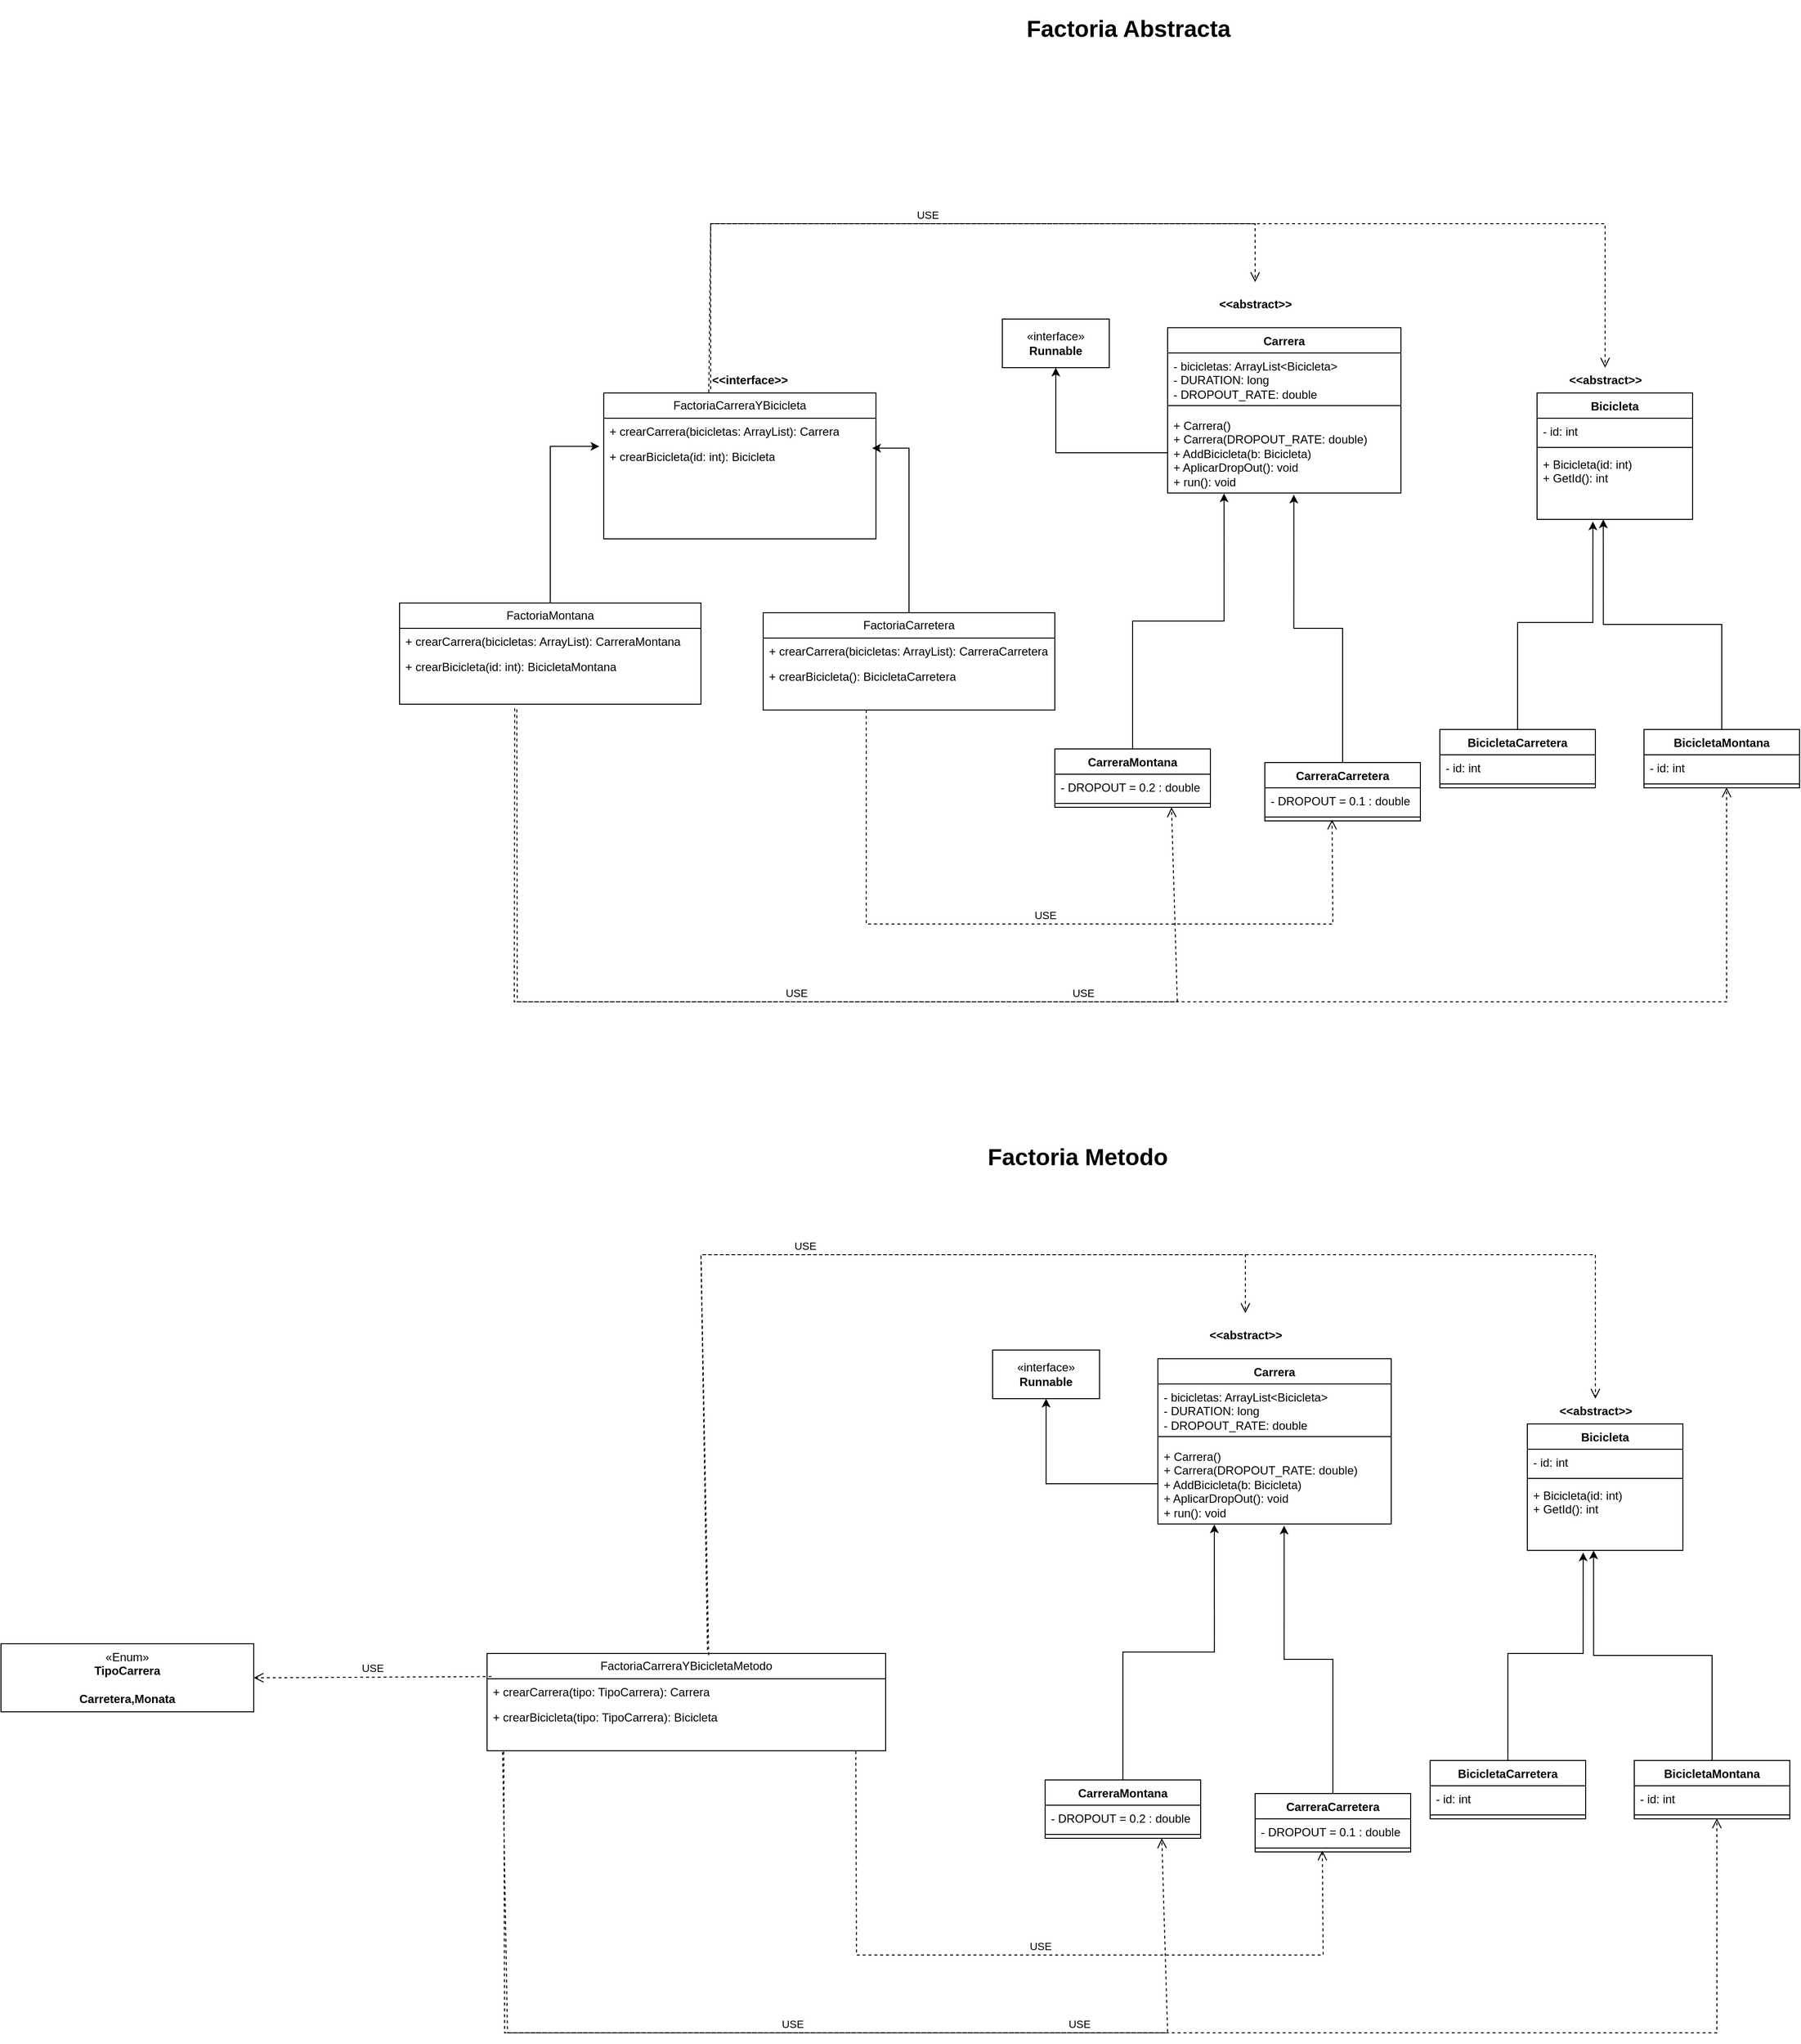 <mxfile version="23.1.5" type="device">
  <diagram id="C5RBs43oDa-KdzZeNtuy" name="Page-1">
    <mxGraphModel dx="6760" dy="3580" grid="1" gridSize="10" guides="1" tooltips="1" connect="1" arrows="1" fold="1" page="0" pageScale="1" pageWidth="827" pageHeight="1169" math="0" shadow="0">
      <root>
        <mxCell id="WIyWlLk6GJQsqaUBKTNV-0" />
        <mxCell id="WIyWlLk6GJQsqaUBKTNV-1" parent="WIyWlLk6GJQsqaUBKTNV-0" />
        <mxCell id="eIwMA6RZp4UQQGY7Jjtt-12" value="FactoriaMontana" style="swimlane;fontStyle=0;childLayout=stackLayout;horizontal=1;startSize=26;fillColor=none;horizontalStack=0;resizeParent=1;resizeParentMax=0;resizeLast=0;collapsible=1;marginBottom=0;whiteSpace=wrap;html=1;" parent="WIyWlLk6GJQsqaUBKTNV-1" vertex="1">
          <mxGeometry x="-600" y="510" width="310" height="104" as="geometry" />
        </mxCell>
        <mxCell id="eIwMA6RZp4UQQGY7Jjtt-13" value="+ crearCarrera(bicicletas: ArrayList): CarreraMontana" style="text;strokeColor=none;fillColor=none;align=left;verticalAlign=top;spacingLeft=4;spacingRight=4;overflow=hidden;rotatable=0;points=[[0,0.5],[1,0.5]];portConstraint=eastwest;whiteSpace=wrap;html=1;" parent="eIwMA6RZp4UQQGY7Jjtt-12" vertex="1">
          <mxGeometry y="26" width="310" height="26" as="geometry" />
        </mxCell>
        <mxCell id="eIwMA6RZp4UQQGY7Jjtt-14" value="+ crearBicicleta(id: int): BicicletaMontana" style="text;strokeColor=none;fillColor=none;align=left;verticalAlign=top;spacingLeft=4;spacingRight=4;overflow=hidden;rotatable=0;points=[[0,0.5],[1,0.5]];portConstraint=eastwest;whiteSpace=wrap;html=1;" parent="eIwMA6RZp4UQQGY7Jjtt-12" vertex="1">
          <mxGeometry y="52" width="310" height="52" as="geometry" />
        </mxCell>
        <mxCell id="eIwMA6RZp4UQQGY7Jjtt-15" value="FactoriaCarretera" style="swimlane;fontStyle=0;childLayout=stackLayout;horizontal=1;startSize=26;fillColor=none;horizontalStack=0;resizeParent=1;resizeParentMax=0;resizeLast=0;collapsible=1;marginBottom=0;whiteSpace=wrap;html=1;" parent="WIyWlLk6GJQsqaUBKTNV-1" vertex="1">
          <mxGeometry x="-226" y="520" width="300" height="100" as="geometry" />
        </mxCell>
        <mxCell id="eIwMA6RZp4UQQGY7Jjtt-16" value="+ crearCarrera(bicicletas: ArrayList): CarreraCarretera" style="text;strokeColor=none;fillColor=none;align=left;verticalAlign=top;spacingLeft=4;spacingRight=4;overflow=hidden;rotatable=0;points=[[0,0.5],[1,0.5]];portConstraint=eastwest;whiteSpace=wrap;html=1;" parent="eIwMA6RZp4UQQGY7Jjtt-15" vertex="1">
          <mxGeometry y="26" width="300" height="26" as="geometry" />
        </mxCell>
        <mxCell id="eIwMA6RZp4UQQGY7Jjtt-17" value="+ crearBicicleta(): BicicletaCarretera" style="text;strokeColor=none;fillColor=none;align=left;verticalAlign=top;spacingLeft=4;spacingRight=4;overflow=hidden;rotatable=0;points=[[0,0.5],[1,0.5]];portConstraint=eastwest;whiteSpace=wrap;html=1;" parent="eIwMA6RZp4UQQGY7Jjtt-15" vertex="1">
          <mxGeometry y="52" width="300" height="48" as="geometry" />
        </mxCell>
        <mxCell id="eIwMA6RZp4UQQGY7Jjtt-20" style="edgeStyle=orthogonalEdgeStyle;rounded=0;orthogonalLoop=1;jettySize=auto;html=1;entryX=-0.016;entryY=0.03;entryDx=0;entryDy=0;entryPerimeter=0;" parent="WIyWlLk6GJQsqaUBKTNV-1" source="eIwMA6RZp4UQQGY7Jjtt-12" target="eIwMA6RZp4UQQGY7Jjtt-2" edge="1">
          <mxGeometry relative="1" as="geometry" />
        </mxCell>
        <mxCell id="eIwMA6RZp4UQQGY7Jjtt-21" style="edgeStyle=orthogonalEdgeStyle;rounded=0;orthogonalLoop=1;jettySize=auto;html=1;entryX=0.986;entryY=0.049;entryDx=0;entryDy=0;entryPerimeter=0;" parent="WIyWlLk6GJQsqaUBKTNV-1" source="eIwMA6RZp4UQQGY7Jjtt-15" target="eIwMA6RZp4UQQGY7Jjtt-2" edge="1">
          <mxGeometry relative="1" as="geometry" />
        </mxCell>
        <mxCell id="eIwMA6RZp4UQQGY7Jjtt-30" style="edgeStyle=orthogonalEdgeStyle;rounded=0;orthogonalLoop=1;jettySize=auto;html=1;entryX=0.242;entryY=1.005;entryDx=0;entryDy=0;entryPerimeter=0;" parent="WIyWlLk6GJQsqaUBKTNV-1" source="eIwMA6RZp4UQQGY7Jjtt-22" target="eIwMA6RZp4UQQGY7Jjtt-7" edge="1">
          <mxGeometry relative="1" as="geometry" />
        </mxCell>
        <mxCell id="eIwMA6RZp4UQQGY7Jjtt-22" value="CarreraMontana" style="swimlane;fontStyle=1;align=center;verticalAlign=top;childLayout=stackLayout;horizontal=1;startSize=26;horizontalStack=0;resizeParent=1;resizeParentMax=0;resizeLast=0;collapsible=1;marginBottom=0;whiteSpace=wrap;html=1;" parent="WIyWlLk6GJQsqaUBKTNV-1" vertex="1">
          <mxGeometry x="74" y="660" width="160" height="60" as="geometry" />
        </mxCell>
        <mxCell id="eIwMA6RZp4UQQGY7Jjtt-23" value="- DROPOUT = 0.2 : double" style="text;strokeColor=none;fillColor=none;align=left;verticalAlign=top;spacingLeft=4;spacingRight=4;overflow=hidden;rotatable=0;points=[[0,0.5],[1,0.5]];portConstraint=eastwest;whiteSpace=wrap;html=1;" parent="eIwMA6RZp4UQQGY7Jjtt-22" vertex="1">
          <mxGeometry y="26" width="160" height="26" as="geometry" />
        </mxCell>
        <mxCell id="eIwMA6RZp4UQQGY7Jjtt-24" value="" style="line;strokeWidth=1;fillColor=none;align=left;verticalAlign=middle;spacingTop=-1;spacingLeft=3;spacingRight=3;rotatable=0;labelPosition=right;points=[];portConstraint=eastwest;strokeColor=inherit;" parent="eIwMA6RZp4UQQGY7Jjtt-22" vertex="1">
          <mxGeometry y="52" width="160" height="8" as="geometry" />
        </mxCell>
        <mxCell id="eIwMA6RZp4UQQGY7Jjtt-26" value="CarreraCarretera" style="swimlane;fontStyle=1;align=center;verticalAlign=top;childLayout=stackLayout;horizontal=1;startSize=26;horizontalStack=0;resizeParent=1;resizeParentMax=0;resizeLast=0;collapsible=1;marginBottom=0;whiteSpace=wrap;html=1;" parent="WIyWlLk6GJQsqaUBKTNV-1" vertex="1">
          <mxGeometry x="290" y="674" width="160" height="60" as="geometry" />
        </mxCell>
        <mxCell id="eIwMA6RZp4UQQGY7Jjtt-27" value="- DROPOUT = 0.1 : double" style="text;strokeColor=none;fillColor=none;align=left;verticalAlign=top;spacingLeft=4;spacingRight=4;overflow=hidden;rotatable=0;points=[[0,0.5],[1,0.5]];portConstraint=eastwest;whiteSpace=wrap;html=1;" parent="eIwMA6RZp4UQQGY7Jjtt-26" vertex="1">
          <mxGeometry y="26" width="160" height="26" as="geometry" />
        </mxCell>
        <mxCell id="eIwMA6RZp4UQQGY7Jjtt-28" value="" style="line;strokeWidth=1;fillColor=none;align=left;verticalAlign=middle;spacingTop=-1;spacingLeft=3;spacingRight=3;rotatable=0;labelPosition=right;points=[];portConstraint=eastwest;strokeColor=inherit;" parent="eIwMA6RZp4UQQGY7Jjtt-26" vertex="1">
          <mxGeometry y="52" width="160" height="8" as="geometry" />
        </mxCell>
        <mxCell id="eIwMA6RZp4UQQGY7Jjtt-31" style="edgeStyle=orthogonalEdgeStyle;rounded=0;orthogonalLoop=1;jettySize=auto;html=1;entryX=0.541;entryY=1.02;entryDx=0;entryDy=0;entryPerimeter=0;" parent="WIyWlLk6GJQsqaUBKTNV-1" source="eIwMA6RZp4UQQGY7Jjtt-26" target="eIwMA6RZp4UQQGY7Jjtt-7" edge="1">
          <mxGeometry relative="1" as="geometry">
            <mxPoint x="310" y="400" as="targetPoint" />
            <Array as="points">
              <mxPoint x="370" y="536" />
              <mxPoint x="320" y="536" />
            </Array>
          </mxGeometry>
        </mxCell>
        <mxCell id="eIwMA6RZp4UQQGY7Jjtt-41" style="edgeStyle=orthogonalEdgeStyle;rounded=0;orthogonalLoop=1;jettySize=auto;html=1;entryX=0.359;entryY=1.031;entryDx=0;entryDy=0;entryPerimeter=0;" parent="WIyWlLk6GJQsqaUBKTNV-1" source="eIwMA6RZp4UQQGY7Jjtt-32" target="eIwMA6RZp4UQQGY7Jjtt-11" edge="1">
          <mxGeometry relative="1" as="geometry">
            <Array as="points">
              <mxPoint x="550" y="530" />
              <mxPoint x="627" y="530" />
            </Array>
          </mxGeometry>
        </mxCell>
        <mxCell id="eIwMA6RZp4UQQGY7Jjtt-32" value="BicicletaCarretera" style="swimlane;fontStyle=1;align=center;verticalAlign=top;childLayout=stackLayout;horizontal=1;startSize=26;horizontalStack=0;resizeParent=1;resizeParentMax=0;resizeLast=0;collapsible=1;marginBottom=0;whiteSpace=wrap;html=1;" parent="WIyWlLk6GJQsqaUBKTNV-1" vertex="1">
          <mxGeometry x="470" y="640" width="160" height="60" as="geometry" />
        </mxCell>
        <mxCell id="eIwMA6RZp4UQQGY7Jjtt-33" value="- id: int" style="text;strokeColor=none;fillColor=none;align=left;verticalAlign=top;spacingLeft=4;spacingRight=4;overflow=hidden;rotatable=0;points=[[0,0.5],[1,0.5]];portConstraint=eastwest;whiteSpace=wrap;html=1;" parent="eIwMA6RZp4UQQGY7Jjtt-32" vertex="1">
          <mxGeometry y="26" width="160" height="26" as="geometry" />
        </mxCell>
        <mxCell id="eIwMA6RZp4UQQGY7Jjtt-34" value="" style="line;strokeWidth=1;fillColor=none;align=left;verticalAlign=middle;spacingTop=-1;spacingLeft=3;spacingRight=3;rotatable=0;labelPosition=right;points=[];portConstraint=eastwest;strokeColor=inherit;" parent="eIwMA6RZp4UQQGY7Jjtt-32" vertex="1">
          <mxGeometry y="52" width="160" height="8" as="geometry" />
        </mxCell>
        <mxCell id="eIwMA6RZp4UQQGY7Jjtt-40" style="edgeStyle=orthogonalEdgeStyle;rounded=0;orthogonalLoop=1;jettySize=auto;html=1;entryX=0.426;entryY=1;entryDx=0;entryDy=0;entryPerimeter=0;" parent="WIyWlLk6GJQsqaUBKTNV-1" source="eIwMA6RZp4UQQGY7Jjtt-36" target="eIwMA6RZp4UQQGY7Jjtt-11" edge="1">
          <mxGeometry relative="1" as="geometry" />
        </mxCell>
        <mxCell id="eIwMA6RZp4UQQGY7Jjtt-36" value="BicicletaMontana" style="swimlane;fontStyle=1;align=center;verticalAlign=top;childLayout=stackLayout;horizontal=1;startSize=26;horizontalStack=0;resizeParent=1;resizeParentMax=0;resizeLast=0;collapsible=1;marginBottom=0;whiteSpace=wrap;html=1;" parent="WIyWlLk6GJQsqaUBKTNV-1" vertex="1">
          <mxGeometry x="680" y="640" width="160" height="60" as="geometry" />
        </mxCell>
        <mxCell id="eIwMA6RZp4UQQGY7Jjtt-37" value="- id: int" style="text;strokeColor=none;fillColor=none;align=left;verticalAlign=top;spacingLeft=4;spacingRight=4;overflow=hidden;rotatable=0;points=[[0,0.5],[1,0.5]];portConstraint=eastwest;whiteSpace=wrap;html=1;" parent="eIwMA6RZp4UQQGY7Jjtt-36" vertex="1">
          <mxGeometry y="26" width="160" height="26" as="geometry" />
        </mxCell>
        <mxCell id="eIwMA6RZp4UQQGY7Jjtt-38" value="" style="line;strokeWidth=1;fillColor=none;align=left;verticalAlign=middle;spacingTop=-1;spacingLeft=3;spacingRight=3;rotatable=0;labelPosition=right;points=[];portConstraint=eastwest;strokeColor=inherit;" parent="eIwMA6RZp4UQQGY7Jjtt-36" vertex="1">
          <mxGeometry y="52" width="160" height="8" as="geometry" />
        </mxCell>
        <mxCell id="eIwMA6RZp4UQQGY7Jjtt-48" value="&lt;h1&gt;Factoria Abstracta&lt;/h1&gt;&lt;p&gt;&lt;br&gt;&lt;/p&gt;" style="text;html=1;spacing=5;spacingTop=-20;whiteSpace=wrap;overflow=hidden;rounded=0;" parent="WIyWlLk6GJQsqaUBKTNV-1" vertex="1">
          <mxGeometry x="40" y="-100" width="323" height="64" as="geometry" />
        </mxCell>
        <mxCell id="eIwMA6RZp4UQQGY7Jjtt-94" value="USE" style="html=1;verticalAlign=bottom;endArrow=open;dashed=1;endSize=8;curved=0;rounded=0;entryX=0.75;entryY=1;entryDx=0;entryDy=0;exitX=0.382;exitY=1.082;exitDx=0;exitDy=0;exitPerimeter=0;" parent="WIyWlLk6GJQsqaUBKTNV-1" source="eIwMA6RZp4UQQGY7Jjtt-14" target="eIwMA6RZp4UQQGY7Jjtt-22" edge="1">
          <mxGeometry relative="1" as="geometry">
            <mxPoint x="120" y="700" as="sourcePoint" />
            <mxPoint x="108.542" y="425" as="targetPoint" />
            <Array as="points">
              <mxPoint x="-482" y="920" />
              <mxPoint x="200" y="920" />
            </Array>
          </mxGeometry>
        </mxCell>
        <mxCell id="eIwMA6RZp4UQQGY7Jjtt-95" value="USE" style="html=1;verticalAlign=bottom;endArrow=open;dashed=1;endSize=8;curved=0;rounded=0;entryX=0.531;entryY=0.948;entryDx=0;entryDy=0;entryPerimeter=0;exitX=0.389;exitY=1.104;exitDx=0;exitDy=0;exitPerimeter=0;" parent="WIyWlLk6GJQsqaUBKTNV-1" source="eIwMA6RZp4UQQGY7Jjtt-14" target="eIwMA6RZp4UQQGY7Jjtt-38" edge="1">
          <mxGeometry relative="1" as="geometry">
            <mxPoint x="130" y="710" as="sourcePoint" />
            <mxPoint x="553.2" y="428.65" as="targetPoint" />
            <Array as="points">
              <mxPoint x="-479" y="920" />
              <mxPoint x="765" y="920" />
            </Array>
          </mxGeometry>
        </mxCell>
        <mxCell id="eIwMA6RZp4UQQGY7Jjtt-96" value="USE" style="html=1;verticalAlign=bottom;endArrow=open;dashed=1;endSize=8;curved=0;rounded=0;entryX=0.432;entryY=0.823;entryDx=0;entryDy=0;entryPerimeter=0;" parent="WIyWlLk6GJQsqaUBKTNV-1" target="eIwMA6RZp4UQQGY7Jjtt-28" edge="1">
          <mxGeometry relative="1" as="geometry">
            <mxPoint x="-120" y="620" as="sourcePoint" />
            <mxPoint x="291.68" y="426.076" as="targetPoint" />
            <Array as="points">
              <mxPoint x="-120" y="840" />
              <mxPoint x="360" y="840" />
            </Array>
          </mxGeometry>
        </mxCell>
        <mxCell id="eIwMA6RZp4UQQGY7Jjtt-98" value="USE" style="html=1;verticalAlign=bottom;endArrow=open;dashed=1;endSize=8;curved=0;rounded=0;exitX=0.386;exitY=-0.004;exitDx=0;exitDy=0;exitPerimeter=0;" parent="WIyWlLk6GJQsqaUBKTNV-1" source="eIwMA6RZp4UQQGY7Jjtt-0" target="eIwMA6RZp4UQQGY7Jjtt-45" edge="1">
          <mxGeometry relative="1" as="geometry">
            <mxPoint x="160" y="740" as="sourcePoint" />
            <mxPoint x="149" y="465" as="targetPoint" />
            <Array as="points">
              <mxPoint x="-280" y="120" />
              <mxPoint x="280" y="120" />
            </Array>
          </mxGeometry>
        </mxCell>
        <mxCell id="eIwMA6RZp4UQQGY7Jjtt-99" value="" style="html=1;verticalAlign=bottom;endArrow=open;dashed=1;endSize=8;curved=0;rounded=0;" parent="WIyWlLk6GJQsqaUBKTNV-1" target="eIwMA6RZp4UQQGY7Jjtt-44" edge="1">
          <mxGeometry relative="1" as="geometry">
            <mxPoint x="-280" y="290" as="sourcePoint" />
            <mxPoint x="-282.6" y="-31.79" as="targetPoint" />
            <Array as="points">
              <mxPoint x="-280" y="120" />
              <mxPoint x="640" y="120" />
            </Array>
          </mxGeometry>
        </mxCell>
        <mxCell id="0l2OsiBIS8iNwILE67JL-0" value="" style="group" parent="WIyWlLk6GJQsqaUBKTNV-1" vertex="1" connectable="0">
          <mxGeometry x="570" y="268" width="160" height="156" as="geometry" />
        </mxCell>
        <mxCell id="eIwMA6RZp4UQQGY7Jjtt-8" value="Bicicleta&lt;div&gt;&lt;br/&gt;&lt;/div&gt;" style="swimlane;fontStyle=1;align=center;verticalAlign=top;childLayout=stackLayout;horizontal=1;startSize=26;horizontalStack=0;resizeParent=1;resizeParentMax=0;resizeLast=0;collapsible=1;marginBottom=0;whiteSpace=wrap;html=1;" parent="0l2OsiBIS8iNwILE67JL-0" vertex="1">
          <mxGeometry y="26" width="160" height="130" as="geometry" />
        </mxCell>
        <mxCell id="eIwMA6RZp4UQQGY7Jjtt-9" value="- id: int" style="text;strokeColor=none;fillColor=none;align=left;verticalAlign=top;spacingLeft=4;spacingRight=4;overflow=hidden;rotatable=0;points=[[0,0.5],[1,0.5]];portConstraint=eastwest;whiteSpace=wrap;html=1;" parent="eIwMA6RZp4UQQGY7Jjtt-8" vertex="1">
          <mxGeometry y="26" width="160" height="26" as="geometry" />
        </mxCell>
        <mxCell id="eIwMA6RZp4UQQGY7Jjtt-10" value="" style="line;strokeWidth=1;fillColor=none;align=left;verticalAlign=middle;spacingTop=-1;spacingLeft=3;spacingRight=3;rotatable=0;labelPosition=right;points=[];portConstraint=eastwest;strokeColor=inherit;" parent="eIwMA6RZp4UQQGY7Jjtt-8" vertex="1">
          <mxGeometry y="52" width="160" height="8" as="geometry" />
        </mxCell>
        <mxCell id="eIwMA6RZp4UQQGY7Jjtt-11" value="+ Bicicleta(id: int)&lt;br&gt;+ GetId(): int" style="text;strokeColor=none;fillColor=none;align=left;verticalAlign=top;spacingLeft=4;spacingRight=4;overflow=hidden;rotatable=0;points=[[0,0.5],[1,0.5]];portConstraint=eastwest;whiteSpace=wrap;html=1;" parent="eIwMA6RZp4UQQGY7Jjtt-8" vertex="1">
          <mxGeometry y="60" width="160" height="70" as="geometry" />
        </mxCell>
        <mxCell id="eIwMA6RZp4UQQGY7Jjtt-44" value="&amp;lt;&amp;lt;abstract&amp;gt;&amp;gt;" style="text;align=center;fontStyle=1;verticalAlign=middle;spacingLeft=3;spacingRight=3;strokeColor=none;rotatable=0;points=[[0,0.5],[1,0.5]];portConstraint=eastwest;html=1;" parent="0l2OsiBIS8iNwILE67JL-0" vertex="1">
          <mxGeometry x="30" width="80" height="26" as="geometry" />
        </mxCell>
        <mxCell id="0l2OsiBIS8iNwILE67JL-1" value="" style="group" parent="WIyWlLk6GJQsqaUBKTNV-1" vertex="1" connectable="0">
          <mxGeometry x="190" y="180" width="240" height="216.893" as="geometry" />
        </mxCell>
        <mxCell id="eIwMA6RZp4UQQGY7Jjtt-4" value="Carrera&lt;div&gt;&lt;br/&gt;&lt;/div&gt;" style="swimlane;fontStyle=1;align=center;verticalAlign=top;childLayout=stackLayout;horizontal=1;startSize=26;horizontalStack=0;resizeParent=1;resizeParentMax=0;resizeLast=0;collapsible=1;marginBottom=0;whiteSpace=wrap;html=1;" parent="0l2OsiBIS8iNwILE67JL-1" vertex="1">
          <mxGeometry y="46.893" width="240" height="170.001" as="geometry" />
        </mxCell>
        <mxCell id="eIwMA6RZp4UQQGY7Jjtt-5" value="- bicicletas: ArrayList&amp;lt;Bicicleta&amp;gt;&lt;br&gt;- DURATION: long&lt;br&gt;- DROPOUT_RATE: double" style="text;strokeColor=none;fillColor=none;align=left;verticalAlign=top;spacingLeft=4;spacingRight=4;overflow=hidden;rotatable=0;points=[[0,0.5],[1,0.5]];portConstraint=eastwest;whiteSpace=wrap;html=1;" parent="eIwMA6RZp4UQQGY7Jjtt-4" vertex="1">
          <mxGeometry y="26" width="240" height="46.893" as="geometry" />
        </mxCell>
        <mxCell id="eIwMA6RZp4UQQGY7Jjtt-6" value="" style="line;strokeWidth=1;fillColor=none;align=left;verticalAlign=middle;spacingTop=-1;spacingLeft=3;spacingRight=3;rotatable=0;labelPosition=right;points=[];portConstraint=eastwest;strokeColor=inherit;" parent="eIwMA6RZp4UQQGY7Jjtt-4" vertex="1">
          <mxGeometry y="72.893" width="240" height="14.429" as="geometry" />
        </mxCell>
        <mxCell id="eIwMA6RZp4UQQGY7Jjtt-7" value="+ Carrera()&lt;br&gt;+ Carrera(DROPOUT_RATE: double)&lt;br&gt;+ AddBicicleta(b: Bicicleta)&lt;br&gt;+ AplicarDropOut(): void&lt;br&gt;+ run(): void" style="text;strokeColor=none;fillColor=none;align=left;verticalAlign=top;spacingLeft=4;spacingRight=4;overflow=hidden;rotatable=0;points=[[0,0.5],[1,0.5]];portConstraint=eastwest;whiteSpace=wrap;html=1;" parent="eIwMA6RZp4UQQGY7Jjtt-4" vertex="1">
          <mxGeometry y="87.321" width="240" height="82.68" as="geometry" />
        </mxCell>
        <mxCell id="eIwMA6RZp4UQQGY7Jjtt-45" value="&amp;lt;&amp;lt;abstract&amp;gt;&amp;gt;" style="text;align=center;fontStyle=1;verticalAlign=middle;spacingLeft=3;spacingRight=3;strokeColor=none;rotatable=0;points=[[0,0.5],[1,0.5]];portConstraint=eastwest;html=1;" parent="0l2OsiBIS8iNwILE67JL-1" vertex="1">
          <mxGeometry x="50" width="80" height="46.893" as="geometry" />
        </mxCell>
        <mxCell id="0l2OsiBIS8iNwILE67JL-5" value="" style="group" parent="WIyWlLk6GJQsqaUBKTNV-1" vertex="1" connectable="0">
          <mxGeometry x="-390" y="268" width="280" height="176" as="geometry" />
        </mxCell>
        <mxCell id="eIwMA6RZp4UQQGY7Jjtt-0" value="FactoriaCarreraYBicicleta" style="swimlane;fontStyle=0;childLayout=stackLayout;horizontal=1;startSize=26;fillColor=none;horizontalStack=0;resizeParent=1;resizeParentMax=0;resizeLast=0;collapsible=1;marginBottom=0;whiteSpace=wrap;html=1;" parent="0l2OsiBIS8iNwILE67JL-5" vertex="1">
          <mxGeometry y="26" width="280" height="150" as="geometry" />
        </mxCell>
        <mxCell id="eIwMA6RZp4UQQGY7Jjtt-1" value="+ crearCarrera(bicicletas: ArrayList): Carrera" style="text;strokeColor=none;fillColor=none;align=left;verticalAlign=top;spacingLeft=4;spacingRight=4;overflow=hidden;rotatable=0;points=[[0,0.5],[1,0.5]];portConstraint=eastwest;whiteSpace=wrap;html=1;" parent="eIwMA6RZp4UQQGY7Jjtt-0" vertex="1">
          <mxGeometry y="26" width="280" height="26" as="geometry" />
        </mxCell>
        <mxCell id="eIwMA6RZp4UQQGY7Jjtt-2" value="+ crearBicicleta(id: int): Bicicleta" style="text;strokeColor=none;fillColor=none;align=left;verticalAlign=top;spacingLeft=4;spacingRight=4;overflow=hidden;rotatable=0;points=[[0,0.5],[1,0.5]];portConstraint=eastwest;whiteSpace=wrap;html=1;" parent="eIwMA6RZp4UQQGY7Jjtt-0" vertex="1">
          <mxGeometry y="52" width="280" height="98" as="geometry" />
        </mxCell>
        <mxCell id="eIwMA6RZp4UQQGY7Jjtt-43" value="&amp;lt;&amp;lt;interface&amp;gt;&amp;gt;" style="text;align=center;fontStyle=1;verticalAlign=middle;spacingLeft=3;spacingRight=3;strokeColor=none;rotatable=0;points=[[0,0.5],[1,0.5]];portConstraint=eastwest;html=1;" parent="0l2OsiBIS8iNwILE67JL-5" vertex="1">
          <mxGeometry x="110" width="80" height="26" as="geometry" />
        </mxCell>
        <mxCell id="wpiF3TQTFRXff5wl5B6B-1" value="«interface»&lt;br&gt;&lt;b&gt;Runnable&lt;/b&gt;" style="html=1;whiteSpace=wrap;" parent="WIyWlLk6GJQsqaUBKTNV-1" vertex="1">
          <mxGeometry x="20" y="218" width="110" height="50" as="geometry" />
        </mxCell>
        <mxCell id="wpiF3TQTFRXff5wl5B6B-2" style="edgeStyle=orthogonalEdgeStyle;rounded=0;orthogonalLoop=1;jettySize=auto;html=1;entryX=0.5;entryY=1;entryDx=0;entryDy=0;" parent="WIyWlLk6GJQsqaUBKTNV-1" source="eIwMA6RZp4UQQGY7Jjtt-7" target="wpiF3TQTFRXff5wl5B6B-1" edge="1">
          <mxGeometry relative="1" as="geometry" />
        </mxCell>
        <mxCell id="wpiF3TQTFRXff5wl5B6B-11" style="edgeStyle=orthogonalEdgeStyle;rounded=0;orthogonalLoop=1;jettySize=auto;html=1;entryX=0.242;entryY=1.005;entryDx=0;entryDy=0;entryPerimeter=0;" parent="WIyWlLk6GJQsqaUBKTNV-1" source="wpiF3TQTFRXff5wl5B6B-12" target="wpiF3TQTFRXff5wl5B6B-42" edge="1">
          <mxGeometry relative="1" as="geometry" />
        </mxCell>
        <mxCell id="wpiF3TQTFRXff5wl5B6B-12" value="CarreraMontana" style="swimlane;fontStyle=1;align=center;verticalAlign=top;childLayout=stackLayout;horizontal=1;startSize=26;horizontalStack=0;resizeParent=1;resizeParentMax=0;resizeLast=0;collapsible=1;marginBottom=0;whiteSpace=wrap;html=1;" parent="WIyWlLk6GJQsqaUBKTNV-1" vertex="1">
          <mxGeometry x="64" y="1720" width="160" height="60" as="geometry" />
        </mxCell>
        <mxCell id="wpiF3TQTFRXff5wl5B6B-13" value="- DROPOUT = 0.2 : double" style="text;strokeColor=none;fillColor=none;align=left;verticalAlign=top;spacingLeft=4;spacingRight=4;overflow=hidden;rotatable=0;points=[[0,0.5],[1,0.5]];portConstraint=eastwest;whiteSpace=wrap;html=1;" parent="wpiF3TQTFRXff5wl5B6B-12" vertex="1">
          <mxGeometry y="26" width="160" height="26" as="geometry" />
        </mxCell>
        <mxCell id="wpiF3TQTFRXff5wl5B6B-14" value="" style="line;strokeWidth=1;fillColor=none;align=left;verticalAlign=middle;spacingTop=-1;spacingLeft=3;spacingRight=3;rotatable=0;labelPosition=right;points=[];portConstraint=eastwest;strokeColor=inherit;" parent="wpiF3TQTFRXff5wl5B6B-12" vertex="1">
          <mxGeometry y="52" width="160" height="8" as="geometry" />
        </mxCell>
        <mxCell id="wpiF3TQTFRXff5wl5B6B-15" value="CarreraCarretera" style="swimlane;fontStyle=1;align=center;verticalAlign=top;childLayout=stackLayout;horizontal=1;startSize=26;horizontalStack=0;resizeParent=1;resizeParentMax=0;resizeLast=0;collapsible=1;marginBottom=0;whiteSpace=wrap;html=1;" parent="WIyWlLk6GJQsqaUBKTNV-1" vertex="1">
          <mxGeometry x="280" y="1734" width="160" height="60" as="geometry" />
        </mxCell>
        <mxCell id="wpiF3TQTFRXff5wl5B6B-16" value="- DROPOUT = 0.1 : double" style="text;strokeColor=none;fillColor=none;align=left;verticalAlign=top;spacingLeft=4;spacingRight=4;overflow=hidden;rotatable=0;points=[[0,0.5],[1,0.5]];portConstraint=eastwest;whiteSpace=wrap;html=1;" parent="wpiF3TQTFRXff5wl5B6B-15" vertex="1">
          <mxGeometry y="26" width="160" height="26" as="geometry" />
        </mxCell>
        <mxCell id="wpiF3TQTFRXff5wl5B6B-17" value="" style="line;strokeWidth=1;fillColor=none;align=left;verticalAlign=middle;spacingTop=-1;spacingLeft=3;spacingRight=3;rotatable=0;labelPosition=right;points=[];portConstraint=eastwest;strokeColor=inherit;" parent="wpiF3TQTFRXff5wl5B6B-15" vertex="1">
          <mxGeometry y="52" width="160" height="8" as="geometry" />
        </mxCell>
        <mxCell id="wpiF3TQTFRXff5wl5B6B-18" style="edgeStyle=orthogonalEdgeStyle;rounded=0;orthogonalLoop=1;jettySize=auto;html=1;entryX=0.541;entryY=1.02;entryDx=0;entryDy=0;entryPerimeter=0;" parent="WIyWlLk6GJQsqaUBKTNV-1" source="wpiF3TQTFRXff5wl5B6B-15" target="wpiF3TQTFRXff5wl5B6B-42" edge="1">
          <mxGeometry relative="1" as="geometry">
            <mxPoint x="300" y="1460" as="targetPoint" />
            <Array as="points">
              <mxPoint x="360" y="1596" />
              <mxPoint x="310" y="1596" />
            </Array>
          </mxGeometry>
        </mxCell>
        <mxCell id="wpiF3TQTFRXff5wl5B6B-19" style="edgeStyle=orthogonalEdgeStyle;rounded=0;orthogonalLoop=1;jettySize=auto;html=1;entryX=0.359;entryY=1.031;entryDx=0;entryDy=0;entryPerimeter=0;" parent="WIyWlLk6GJQsqaUBKTNV-1" source="wpiF3TQTFRXff5wl5B6B-20" target="wpiF3TQTFRXff5wl5B6B-36" edge="1">
          <mxGeometry relative="1" as="geometry">
            <Array as="points">
              <mxPoint x="540" y="1590" />
              <mxPoint x="617" y="1590" />
            </Array>
          </mxGeometry>
        </mxCell>
        <mxCell id="wpiF3TQTFRXff5wl5B6B-20" value="BicicletaCarretera" style="swimlane;fontStyle=1;align=center;verticalAlign=top;childLayout=stackLayout;horizontal=1;startSize=26;horizontalStack=0;resizeParent=1;resizeParentMax=0;resizeLast=0;collapsible=1;marginBottom=0;whiteSpace=wrap;html=1;" parent="WIyWlLk6GJQsqaUBKTNV-1" vertex="1">
          <mxGeometry x="460" y="1700" width="160" height="60" as="geometry" />
        </mxCell>
        <mxCell id="wpiF3TQTFRXff5wl5B6B-21" value="- id: int" style="text;strokeColor=none;fillColor=none;align=left;verticalAlign=top;spacingLeft=4;spacingRight=4;overflow=hidden;rotatable=0;points=[[0,0.5],[1,0.5]];portConstraint=eastwest;whiteSpace=wrap;html=1;" parent="wpiF3TQTFRXff5wl5B6B-20" vertex="1">
          <mxGeometry y="26" width="160" height="26" as="geometry" />
        </mxCell>
        <mxCell id="wpiF3TQTFRXff5wl5B6B-22" value="" style="line;strokeWidth=1;fillColor=none;align=left;verticalAlign=middle;spacingTop=-1;spacingLeft=3;spacingRight=3;rotatable=0;labelPosition=right;points=[];portConstraint=eastwest;strokeColor=inherit;" parent="wpiF3TQTFRXff5wl5B6B-20" vertex="1">
          <mxGeometry y="52" width="160" height="8" as="geometry" />
        </mxCell>
        <mxCell id="wpiF3TQTFRXff5wl5B6B-23" style="edgeStyle=orthogonalEdgeStyle;rounded=0;orthogonalLoop=1;jettySize=auto;html=1;entryX=0.426;entryY=1;entryDx=0;entryDy=0;entryPerimeter=0;" parent="WIyWlLk6GJQsqaUBKTNV-1" source="wpiF3TQTFRXff5wl5B6B-24" target="wpiF3TQTFRXff5wl5B6B-36" edge="1">
          <mxGeometry relative="1" as="geometry" />
        </mxCell>
        <mxCell id="wpiF3TQTFRXff5wl5B6B-24" value="BicicletaMontana" style="swimlane;fontStyle=1;align=center;verticalAlign=top;childLayout=stackLayout;horizontal=1;startSize=26;horizontalStack=0;resizeParent=1;resizeParentMax=0;resizeLast=0;collapsible=1;marginBottom=0;whiteSpace=wrap;html=1;" parent="WIyWlLk6GJQsqaUBKTNV-1" vertex="1">
          <mxGeometry x="670" y="1700" width="160" height="60" as="geometry" />
        </mxCell>
        <mxCell id="wpiF3TQTFRXff5wl5B6B-25" value="- id: int" style="text;strokeColor=none;fillColor=none;align=left;verticalAlign=top;spacingLeft=4;spacingRight=4;overflow=hidden;rotatable=0;points=[[0,0.5],[1,0.5]];portConstraint=eastwest;whiteSpace=wrap;html=1;" parent="wpiF3TQTFRXff5wl5B6B-24" vertex="1">
          <mxGeometry y="26" width="160" height="26" as="geometry" />
        </mxCell>
        <mxCell id="wpiF3TQTFRXff5wl5B6B-26" value="" style="line;strokeWidth=1;fillColor=none;align=left;verticalAlign=middle;spacingTop=-1;spacingLeft=3;spacingRight=3;rotatable=0;labelPosition=right;points=[];portConstraint=eastwest;strokeColor=inherit;" parent="wpiF3TQTFRXff5wl5B6B-24" vertex="1">
          <mxGeometry y="52" width="160" height="8" as="geometry" />
        </mxCell>
        <mxCell id="wpiF3TQTFRXff5wl5B6B-27" value="USE" style="html=1;verticalAlign=bottom;endArrow=open;dashed=1;endSize=8;curved=0;rounded=0;entryX=0.75;entryY=1;entryDx=0;entryDy=0;exitX=0.042;exitY=1.019;exitDx=0;exitDy=0;exitPerimeter=0;" parent="WIyWlLk6GJQsqaUBKTNV-1" source="wpiF3TQTFRXff5wl5B6B-57" target="wpiF3TQTFRXff5wl5B6B-12" edge="1">
          <mxGeometry relative="1" as="geometry">
            <mxPoint x="-491.58" y="1678.264" as="sourcePoint" />
            <mxPoint x="98.542" y="1485" as="targetPoint" />
            <Array as="points">
              <mxPoint x="-492" y="1980" />
              <mxPoint x="190" y="1980" />
            </Array>
          </mxGeometry>
        </mxCell>
        <mxCell id="wpiF3TQTFRXff5wl5B6B-28" value="USE" style="html=1;verticalAlign=bottom;endArrow=open;dashed=1;endSize=8;curved=0;rounded=0;entryX=0.531;entryY=0.948;entryDx=0;entryDy=0;entryPerimeter=0;exitX=0.039;exitY=1.028;exitDx=0;exitDy=0;exitPerimeter=0;" parent="WIyWlLk6GJQsqaUBKTNV-1" source="wpiF3TQTFRXff5wl5B6B-57" target="wpiF3TQTFRXff5wl5B6B-26" edge="1">
          <mxGeometry relative="1" as="geometry">
            <mxPoint x="-489.41" y="1679.408" as="sourcePoint" />
            <mxPoint x="543.2" y="1488.65" as="targetPoint" />
            <Array as="points">
              <mxPoint x="-489" y="1980" />
              <mxPoint x="755" y="1980" />
            </Array>
          </mxGeometry>
        </mxCell>
        <mxCell id="wpiF3TQTFRXff5wl5B6B-29" value="USE" style="html=1;verticalAlign=bottom;endArrow=open;dashed=1;endSize=8;curved=0;rounded=0;entryX=0.432;entryY=0.823;entryDx=0;entryDy=0;entryPerimeter=0;exitX=0.925;exitY=1.007;exitDx=0;exitDy=0;exitPerimeter=0;" parent="WIyWlLk6GJQsqaUBKTNV-1" source="wpiF3TQTFRXff5wl5B6B-57" target="wpiF3TQTFRXff5wl5B6B-17" edge="1">
          <mxGeometry relative="1" as="geometry">
            <mxPoint x="-130" y="1680" as="sourcePoint" />
            <mxPoint x="281.68" y="1486.076" as="targetPoint" />
            <Array as="points">
              <mxPoint x="-130" y="1900" />
              <mxPoint x="350" y="1900" />
            </Array>
          </mxGeometry>
        </mxCell>
        <mxCell id="wpiF3TQTFRXff5wl5B6B-30" value="USE" style="html=1;verticalAlign=bottom;endArrow=open;dashed=1;endSize=8;curved=0;rounded=0;exitX=0.553;exitY=-0.035;exitDx=0;exitDy=0;exitPerimeter=0;" parent="WIyWlLk6GJQsqaUBKTNV-1" source="wpiF3TQTFRXff5wl5B6B-55" target="wpiF3TQTFRXff5wl5B6B-43" edge="1">
          <mxGeometry relative="1" as="geometry">
            <mxPoint x="-291.92" y="1353.4" as="sourcePoint" />
            <mxPoint x="139" y="1525" as="targetPoint" />
            <Array as="points">
              <mxPoint x="-290" y="1180" />
              <mxPoint x="270" y="1180" />
            </Array>
          </mxGeometry>
        </mxCell>
        <mxCell id="wpiF3TQTFRXff5wl5B6B-31" value="" style="html=1;verticalAlign=bottom;endArrow=open;dashed=1;endSize=8;curved=0;rounded=0;exitX=0.556;exitY=0.017;exitDx=0;exitDy=0;exitPerimeter=0;" parent="WIyWlLk6GJQsqaUBKTNV-1" source="wpiF3TQTFRXff5wl5B6B-55" target="wpiF3TQTFRXff5wl5B6B-37" edge="1">
          <mxGeometry relative="1" as="geometry">
            <mxPoint x="-290" y="1350" as="sourcePoint" />
            <mxPoint x="-292.6" y="1028.21" as="targetPoint" />
            <Array as="points">
              <mxPoint x="-290" y="1180" />
              <mxPoint x="630" y="1180" />
            </Array>
          </mxGeometry>
        </mxCell>
        <mxCell id="wpiF3TQTFRXff5wl5B6B-32" value="" style="group" parent="WIyWlLk6GJQsqaUBKTNV-1" vertex="1" connectable="0">
          <mxGeometry x="560" y="1328" width="160" height="156" as="geometry" />
        </mxCell>
        <mxCell id="wpiF3TQTFRXff5wl5B6B-33" value="Bicicleta&lt;div&gt;&lt;br/&gt;&lt;/div&gt;" style="swimlane;fontStyle=1;align=center;verticalAlign=top;childLayout=stackLayout;horizontal=1;startSize=26;horizontalStack=0;resizeParent=1;resizeParentMax=0;resizeLast=0;collapsible=1;marginBottom=0;whiteSpace=wrap;html=1;" parent="wpiF3TQTFRXff5wl5B6B-32" vertex="1">
          <mxGeometry y="26" width="160" height="130" as="geometry" />
        </mxCell>
        <mxCell id="wpiF3TQTFRXff5wl5B6B-34" value="- id: int" style="text;strokeColor=none;fillColor=none;align=left;verticalAlign=top;spacingLeft=4;spacingRight=4;overflow=hidden;rotatable=0;points=[[0,0.5],[1,0.5]];portConstraint=eastwest;whiteSpace=wrap;html=1;" parent="wpiF3TQTFRXff5wl5B6B-33" vertex="1">
          <mxGeometry y="26" width="160" height="26" as="geometry" />
        </mxCell>
        <mxCell id="wpiF3TQTFRXff5wl5B6B-35" value="" style="line;strokeWidth=1;fillColor=none;align=left;verticalAlign=middle;spacingTop=-1;spacingLeft=3;spacingRight=3;rotatable=0;labelPosition=right;points=[];portConstraint=eastwest;strokeColor=inherit;" parent="wpiF3TQTFRXff5wl5B6B-33" vertex="1">
          <mxGeometry y="52" width="160" height="8" as="geometry" />
        </mxCell>
        <mxCell id="wpiF3TQTFRXff5wl5B6B-36" value="+ Bicicleta(id: int)&lt;br&gt;+ GetId(): int" style="text;strokeColor=none;fillColor=none;align=left;verticalAlign=top;spacingLeft=4;spacingRight=4;overflow=hidden;rotatable=0;points=[[0,0.5],[1,0.5]];portConstraint=eastwest;whiteSpace=wrap;html=1;" parent="wpiF3TQTFRXff5wl5B6B-33" vertex="1">
          <mxGeometry y="60" width="160" height="70" as="geometry" />
        </mxCell>
        <mxCell id="wpiF3TQTFRXff5wl5B6B-37" value="&amp;lt;&amp;lt;abstract&amp;gt;&amp;gt;" style="text;align=center;fontStyle=1;verticalAlign=middle;spacingLeft=3;spacingRight=3;strokeColor=none;rotatable=0;points=[[0,0.5],[1,0.5]];portConstraint=eastwest;html=1;" parent="wpiF3TQTFRXff5wl5B6B-32" vertex="1">
          <mxGeometry x="30" width="80" height="26" as="geometry" />
        </mxCell>
        <mxCell id="wpiF3TQTFRXff5wl5B6B-38" value="" style="group" parent="WIyWlLk6GJQsqaUBKTNV-1" vertex="1" connectable="0">
          <mxGeometry x="180" y="1240" width="240" height="216.893" as="geometry" />
        </mxCell>
        <mxCell id="wpiF3TQTFRXff5wl5B6B-39" value="Carrera&lt;div&gt;&lt;br/&gt;&lt;/div&gt;" style="swimlane;fontStyle=1;align=center;verticalAlign=top;childLayout=stackLayout;horizontal=1;startSize=26;horizontalStack=0;resizeParent=1;resizeParentMax=0;resizeLast=0;collapsible=1;marginBottom=0;whiteSpace=wrap;html=1;" parent="wpiF3TQTFRXff5wl5B6B-38" vertex="1">
          <mxGeometry y="46.893" width="240" height="170.001" as="geometry" />
        </mxCell>
        <mxCell id="wpiF3TQTFRXff5wl5B6B-40" value="- bicicletas: ArrayList&amp;lt;Bicicleta&amp;gt;&lt;br&gt;- DURATION: long&lt;br&gt;- DROPOUT_RATE: double" style="text;strokeColor=none;fillColor=none;align=left;verticalAlign=top;spacingLeft=4;spacingRight=4;overflow=hidden;rotatable=0;points=[[0,0.5],[1,0.5]];portConstraint=eastwest;whiteSpace=wrap;html=1;" parent="wpiF3TQTFRXff5wl5B6B-39" vertex="1">
          <mxGeometry y="26" width="240" height="46.893" as="geometry" />
        </mxCell>
        <mxCell id="wpiF3TQTFRXff5wl5B6B-41" value="" style="line;strokeWidth=1;fillColor=none;align=left;verticalAlign=middle;spacingTop=-1;spacingLeft=3;spacingRight=3;rotatable=0;labelPosition=right;points=[];portConstraint=eastwest;strokeColor=inherit;" parent="wpiF3TQTFRXff5wl5B6B-39" vertex="1">
          <mxGeometry y="72.893" width="240" height="14.429" as="geometry" />
        </mxCell>
        <mxCell id="wpiF3TQTFRXff5wl5B6B-42" value="+ Carrera()&lt;br&gt;+ Carrera(DROPOUT_RATE: double)&lt;br&gt;+ AddBicicleta(b: Bicicleta)&lt;br&gt;+ AplicarDropOut(): void&lt;br&gt;+ run(): void" style="text;strokeColor=none;fillColor=none;align=left;verticalAlign=top;spacingLeft=4;spacingRight=4;overflow=hidden;rotatable=0;points=[[0,0.5],[1,0.5]];portConstraint=eastwest;whiteSpace=wrap;html=1;" parent="wpiF3TQTFRXff5wl5B6B-39" vertex="1">
          <mxGeometry y="87.321" width="240" height="82.68" as="geometry" />
        </mxCell>
        <mxCell id="wpiF3TQTFRXff5wl5B6B-43" value="&amp;lt;&amp;lt;abstract&amp;gt;&amp;gt;" style="text;align=center;fontStyle=1;verticalAlign=middle;spacingLeft=3;spacingRight=3;strokeColor=none;rotatable=0;points=[[0,0.5],[1,0.5]];portConstraint=eastwest;html=1;" parent="wpiF3TQTFRXff5wl5B6B-38" vertex="1">
          <mxGeometry x="50" width="80" height="46.893" as="geometry" />
        </mxCell>
        <mxCell id="wpiF3TQTFRXff5wl5B6B-49" value="«interface»&lt;br&gt;&lt;b&gt;Runnable&lt;/b&gt;" style="html=1;whiteSpace=wrap;" parent="WIyWlLk6GJQsqaUBKTNV-1" vertex="1">
          <mxGeometry x="10" y="1278" width="110" height="50" as="geometry" />
        </mxCell>
        <mxCell id="wpiF3TQTFRXff5wl5B6B-50" style="edgeStyle=orthogonalEdgeStyle;rounded=0;orthogonalLoop=1;jettySize=auto;html=1;entryX=0.5;entryY=1;entryDx=0;entryDy=0;" parent="WIyWlLk6GJQsqaUBKTNV-1" source="wpiF3TQTFRXff5wl5B6B-42" target="wpiF3TQTFRXff5wl5B6B-49" edge="1">
          <mxGeometry relative="1" as="geometry" />
        </mxCell>
        <mxCell id="wpiF3TQTFRXff5wl5B6B-51" value="&lt;h1&gt;Factoria Metodo&lt;/h1&gt;" style="text;html=1;spacing=5;spacingTop=-20;whiteSpace=wrap;overflow=hidden;rounded=0;" parent="WIyWlLk6GJQsqaUBKTNV-1" vertex="1">
          <mxGeometry y="1060" width="261" height="80" as="geometry" />
        </mxCell>
        <mxCell id="wpiF3TQTFRXff5wl5B6B-55" value="FactoriaCarreraYBicicletaMetodo" style="swimlane;fontStyle=0;childLayout=stackLayout;horizontal=1;startSize=26;fillColor=none;horizontalStack=0;resizeParent=1;resizeParentMax=0;resizeLast=0;collapsible=1;marginBottom=0;whiteSpace=wrap;html=1;" parent="WIyWlLk6GJQsqaUBKTNV-1" vertex="1">
          <mxGeometry x="-510" y="1590" width="410" height="100" as="geometry" />
        </mxCell>
        <mxCell id="wpiF3TQTFRXff5wl5B6B-56" value="+ crearCarrera(tipo: TipoCarrera): Carrera" style="text;strokeColor=none;fillColor=none;align=left;verticalAlign=top;spacingLeft=4;spacingRight=4;overflow=hidden;rotatable=0;points=[[0,0.5],[1,0.5]];portConstraint=eastwest;whiteSpace=wrap;html=1;" parent="wpiF3TQTFRXff5wl5B6B-55" vertex="1">
          <mxGeometry y="26" width="410" height="26" as="geometry" />
        </mxCell>
        <mxCell id="wpiF3TQTFRXff5wl5B6B-57" value="+ crearBicicleta(tipo: TipoCarrera): Bicicleta" style="text;strokeColor=none;fillColor=none;align=left;verticalAlign=top;spacingLeft=4;spacingRight=4;overflow=hidden;rotatable=0;points=[[0,0.5],[1,0.5]];portConstraint=eastwest;whiteSpace=wrap;html=1;" parent="wpiF3TQTFRXff5wl5B6B-55" vertex="1">
          <mxGeometry y="52" width="410" height="48" as="geometry" />
        </mxCell>
        <mxCell id="wpiF3TQTFRXff5wl5B6B-59" value="«Enum»&lt;br&gt;&lt;b&gt;TipoCarrera&lt;br&gt;&lt;br&gt;Carretera,Monata&lt;br&gt;&lt;/b&gt;" style="html=1;whiteSpace=wrap;" parent="WIyWlLk6GJQsqaUBKTNV-1" vertex="1">
          <mxGeometry x="-1010" y="1580" width="260" height="70" as="geometry" />
        </mxCell>
        <mxCell id="wpiF3TQTFRXff5wl5B6B-60" value="USE" style="html=1;verticalAlign=bottom;endArrow=open;dashed=1;endSize=8;curved=0;rounded=0;entryX=1;entryY=0.5;entryDx=0;entryDy=0;exitX=0.011;exitY=-0.087;exitDx=0;exitDy=0;exitPerimeter=0;" parent="WIyWlLk6GJQsqaUBKTNV-1" source="wpiF3TQTFRXff5wl5B6B-56" target="wpiF3TQTFRXff5wl5B6B-59" edge="1">
          <mxGeometry relative="1" as="geometry">
            <mxPoint x="-484" y="1701" as="sourcePoint" />
            <mxPoint x="765" y="1770" as="targetPoint" />
            <Array as="points" />
          </mxGeometry>
        </mxCell>
      </root>
    </mxGraphModel>
  </diagram>
</mxfile>
